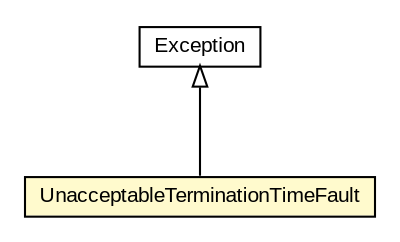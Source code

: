 #!/usr/local/bin/dot
#
# Class diagram 
# Generated by UMLGraph version R5_6-24-gf6e263 (http://www.umlgraph.org/)
#

digraph G {
	edge [fontname="arial",fontsize=10,labelfontname="arial",labelfontsize=10];
	node [fontname="arial",fontsize=10,shape=plaintext];
	nodesep=0.25;
	ranksep=0.5;
	// org.oasis_open.docs.wsn.brw_2.UnacceptableTerminationTimeFault
	c1254808 [label=<<table title="org.oasis_open.docs.wsn.brw_2.UnacceptableTerminationTimeFault" border="0" cellborder="1" cellspacing="0" cellpadding="2" port="p" bgcolor="lemonChiffon" href="./UnacceptableTerminationTimeFault.html">
		<tr><td><table border="0" cellspacing="0" cellpadding="1">
<tr><td align="center" balign="center"> UnacceptableTerminationTimeFault </td></tr>
		</table></td></tr>
		</table>>, URL="./UnacceptableTerminationTimeFault.html", fontname="arial", fontcolor="black", fontsize=10.0];
	//org.oasis_open.docs.wsn.brw_2.UnacceptableTerminationTimeFault extends java.lang.Exception
	c1255938:p -> c1254808:p [dir=back,arrowtail=empty];
	// java.lang.Exception
	c1255938 [label=<<table title="java.lang.Exception" border="0" cellborder="1" cellspacing="0" cellpadding="2" port="p" href="http://java.sun.com/j2se/1.4.2/docs/api/java/lang/Exception.html">
		<tr><td><table border="0" cellspacing="0" cellpadding="1">
<tr><td align="center" balign="center"> Exception </td></tr>
		</table></td></tr>
		</table>>, URL="http://java.sun.com/j2se/1.4.2/docs/api/java/lang/Exception.html", fontname="arial", fontcolor="black", fontsize=10.0];
}

